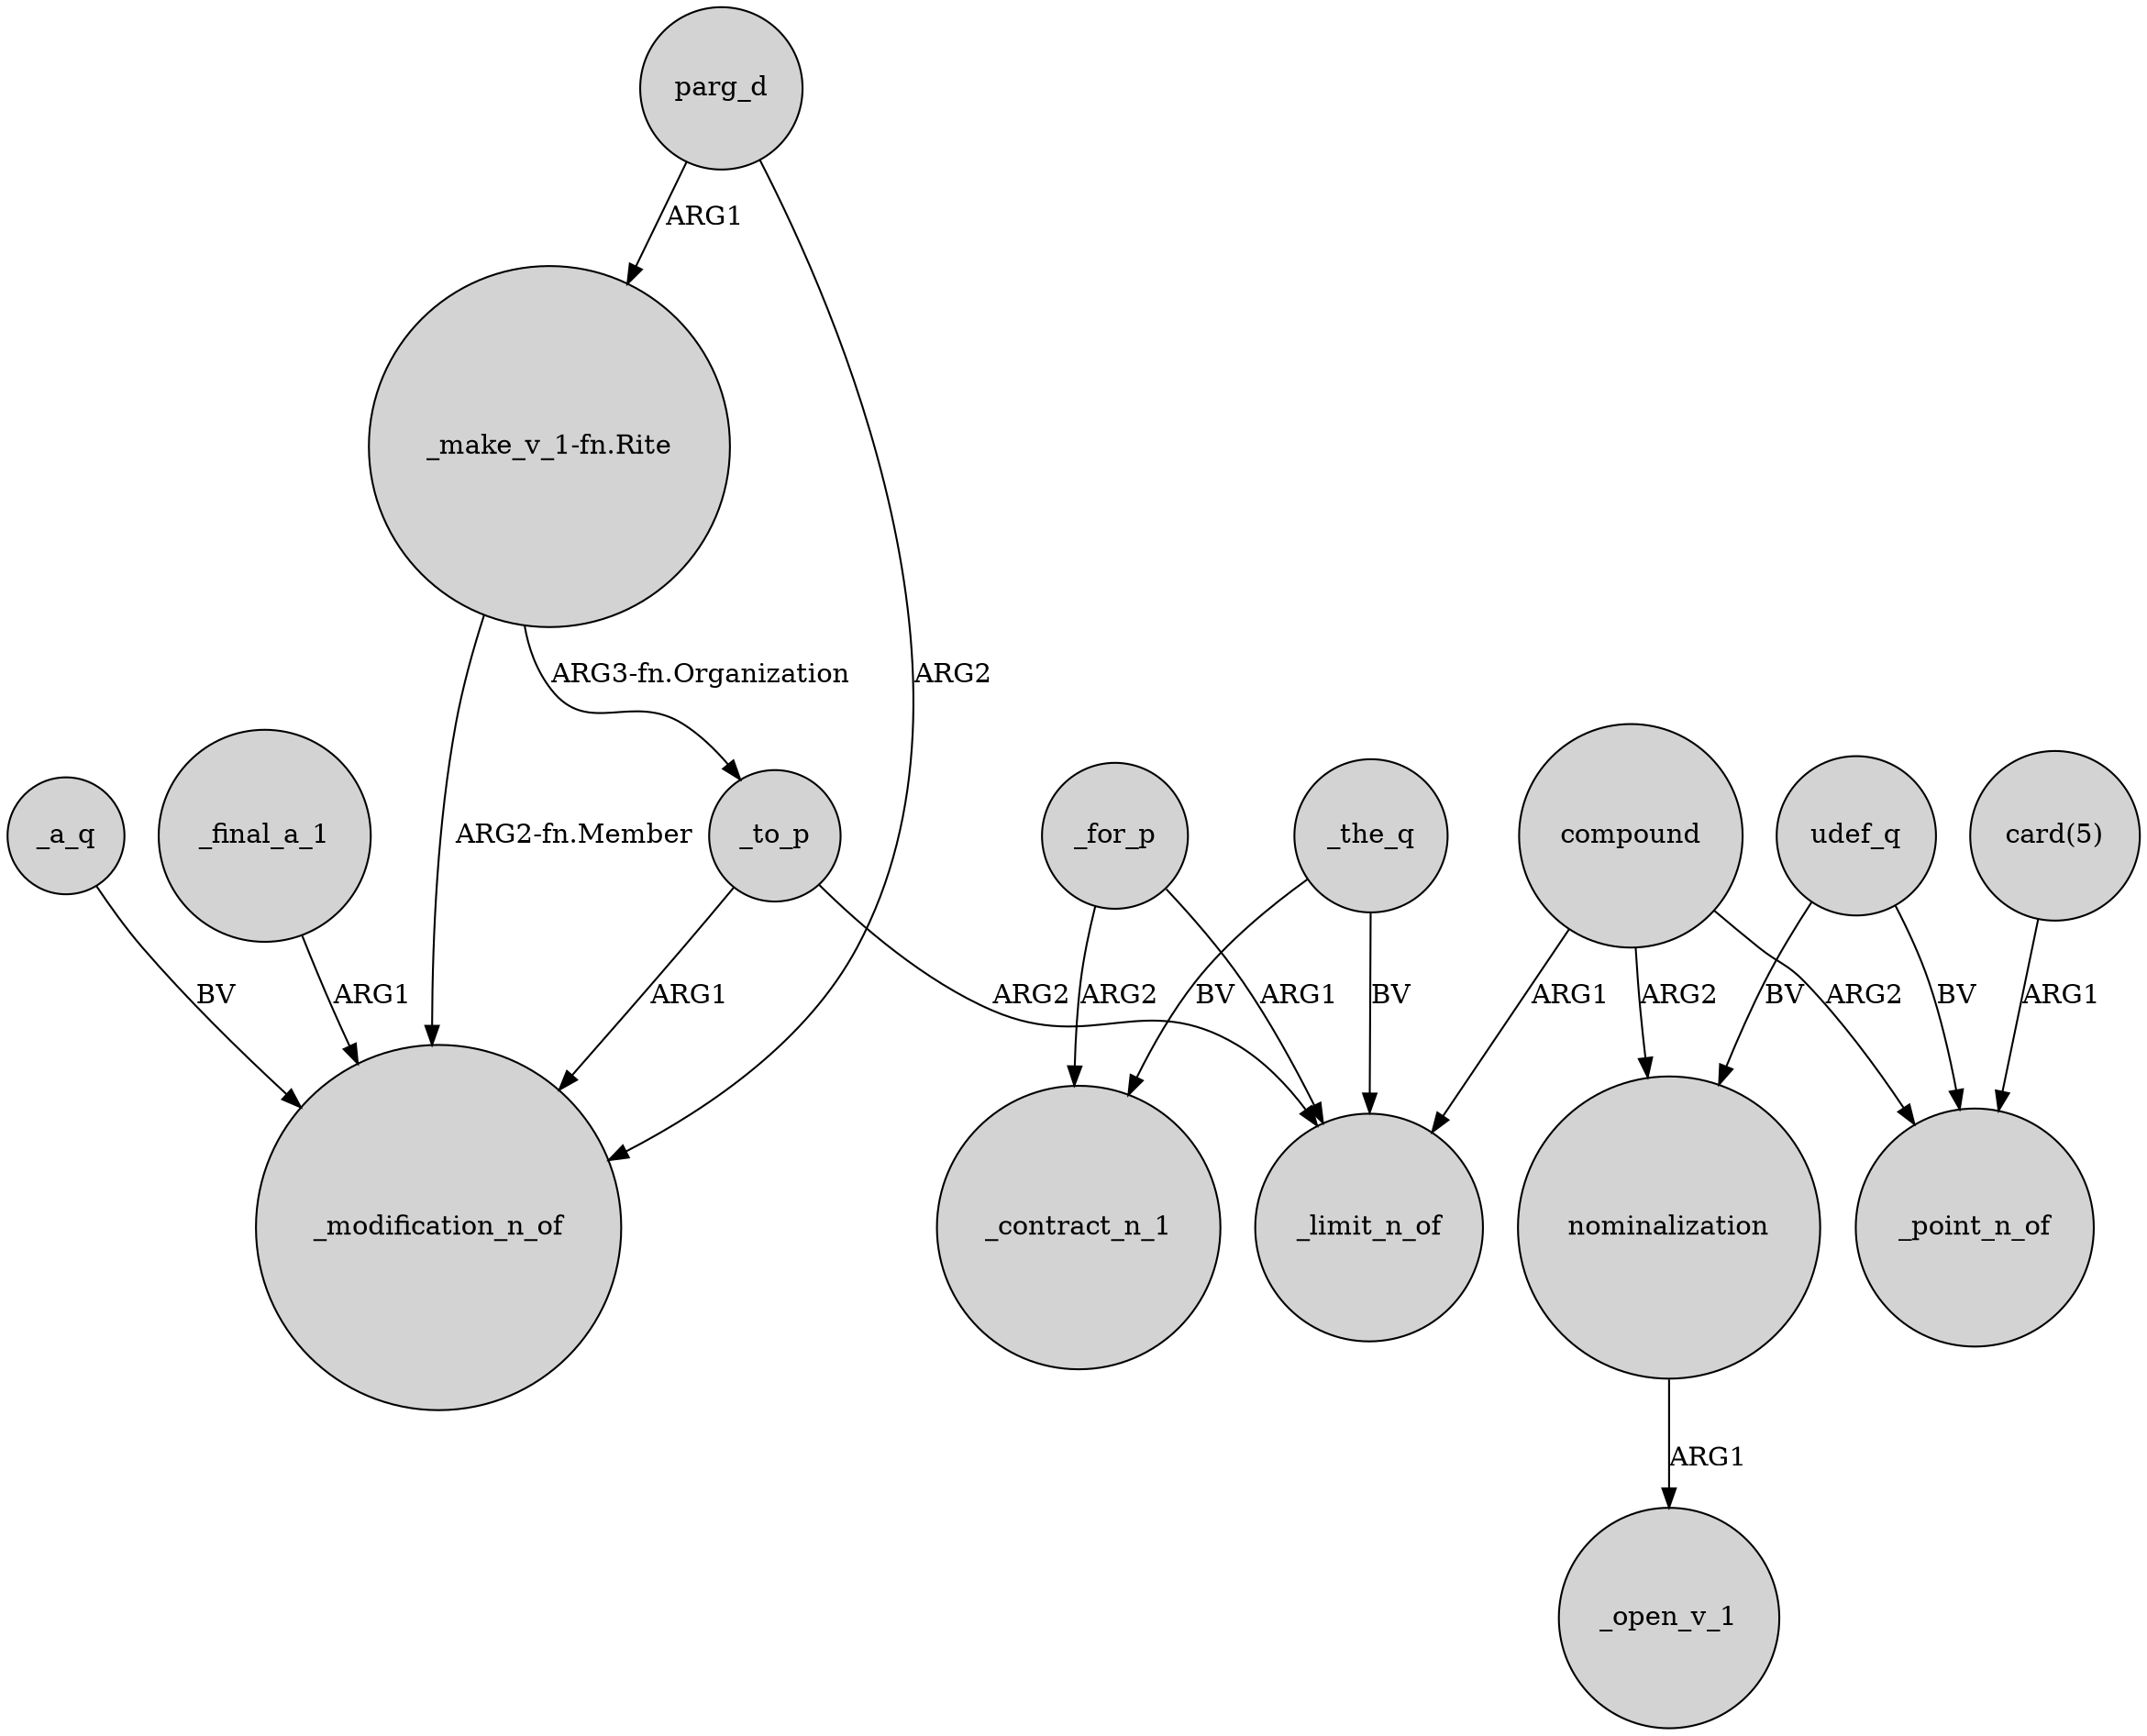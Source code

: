 digraph {
	node [shape=circle style=filled]
	_to_p -> _modification_n_of [label=ARG1]
	compound -> _point_n_of [label=ARG2]
	"card(5)" -> _point_n_of [label=ARG1]
	_for_p -> _contract_n_1 [label=ARG2]
	udef_q -> nominalization [label=BV]
	"_make_v_1-fn.Rite" -> _to_p [label="ARG3-fn.Organization"]
	_for_p -> _limit_n_of [label=ARG1]
	_a_q -> _modification_n_of [label=BV]
	compound -> nominalization [label=ARG2]
	_the_q -> _limit_n_of [label=BV]
	"_make_v_1-fn.Rite" -> _modification_n_of [label="ARG2-fn.Member"]
	_the_q -> _contract_n_1 [label=BV]
	parg_d -> _modification_n_of [label=ARG2]
	compound -> _limit_n_of [label=ARG1]
	nominalization -> _open_v_1 [label=ARG1]
	parg_d -> "_make_v_1-fn.Rite" [label=ARG1]
	udef_q -> _point_n_of [label=BV]
	_to_p -> _limit_n_of [label=ARG2]
	_final_a_1 -> _modification_n_of [label=ARG1]
}
